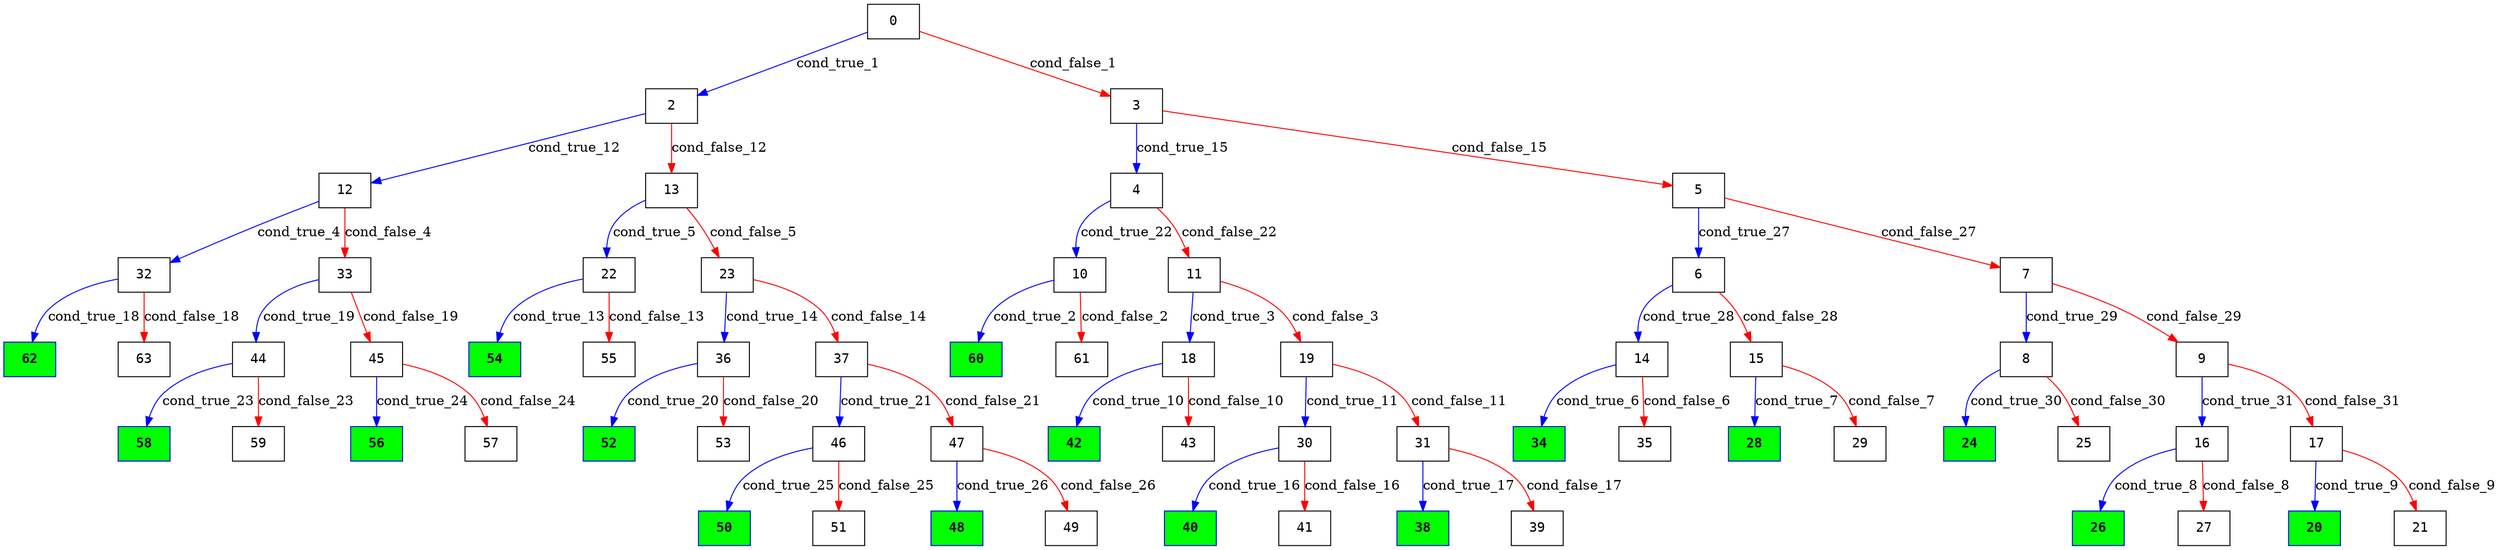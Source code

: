 digraph ExecutionTree {
	node [color=black fontname=Courier height=.5 shape=record]
	62 [color=blue, fillcolor=green, style=filled, fontcolor=black, fontname="Courier-Bold"]
	60 [color=blue, fillcolor=green, style=filled, fontcolor=black, fontname="Courier-Bold"]
	58 [color=blue, fillcolor=green, style=filled, fontcolor=black, fontname="Courier-Bold"]
	56 [color=blue, fillcolor=green, style=filled, fontcolor=black, fontname="Courier-Bold"]
	54 [color=blue, fillcolor=green, style=filled, fontcolor=black, fontname="Courier-Bold"]
	52 [color=blue, fillcolor=green, style=filled, fontcolor=black, fontname="Courier-Bold"]
	50 [color=blue, fillcolor=green, style=filled, fontcolor=black, fontname="Courier-Bold"]
	48 [color=blue, fillcolor=green, style=filled, fontcolor=black, fontname="Courier-Bold"]
	42 [color=blue, fillcolor=green, style=filled, fontcolor=black, fontname="Courier-Bold"]
	40 [color=blue, fillcolor=green, style=filled, fontcolor=black, fontname="Courier-Bold"]
	38 [color=blue, fillcolor=green, style=filled, fontcolor=black, fontname="Courier-Bold"]
	34 [color=blue, fillcolor=green, style=filled, fontcolor=black, fontname="Courier-Bold"]
	28 [color=blue, fillcolor=green, style=filled, fontcolor=black, fontname="Courier-Bold"]
	26 [color=blue, fillcolor=green, style=filled, fontcolor=black, fontname="Courier-Bold"]
	24 [color=blue, fillcolor=green, style=filled, fontcolor=black, fontname="Courier-Bold"]
	20 [color=blue, fillcolor=green, style=filled, fontcolor=black, fontname="Courier-Bold"]
	0 -> 2 [label=cond_true_1 color=blue]
	0 -> 3 [label=cond_false_1 color=red]
	2 -> 12 [label=cond_true_12 color=blue]
	2 -> 13 [label=cond_false_12 color=red]
	3 -> 4 [label=cond_true_15 color=blue]
	3 -> 5 [label=cond_false_15 color=red]
	10 -> 60 [label=cond_true_2 color=blue]
	10 -> 61 [label=cond_false_2 color=red]
	11 -> 18 [label=cond_true_3 color=blue]
	11 -> 19 [label=cond_false_3 color=red]
	18 -> 42 [label=cond_true_10 color=blue]
	18 -> 43 [label=cond_false_10 color=red]
	19 -> 30 [label=cond_true_11 color=blue]
	19 -> 31 [label=cond_false_11 color=red]
	12 -> 32 [label=cond_true_4 color=blue]
	12 -> 33 [label=cond_false_4 color=red]
	32 -> 62 [label=cond_true_18 color=blue]
	32 -> 63 [label=cond_false_18 color=red]
	33 -> 44 [label=cond_true_19 color=blue]
	33 -> 45 [label=cond_false_19 color=red]
	13 -> 22 [label=cond_true_5 color=blue]
	13 -> 23 [label=cond_false_5 color=red]
	22 -> 54 [label=cond_true_13 color=blue]
	22 -> 55 [label=cond_false_13 color=red]
	23 -> 36 [label=cond_true_14 color=blue]
	23 -> 37 [label=cond_false_14 color=red]
	14 -> 34 [label=cond_true_6 color=blue]
	14 -> 35 [label=cond_false_6 color=red]
	15 -> 28 [label=cond_true_7 color=blue]
	15 -> 29 [label=cond_false_7 color=red]
	16 -> 26 [label=cond_true_8 color=blue]
	16 -> 27 [label=cond_false_8 color=red]
	17 -> 20 [label=cond_true_9 color=blue]
	17 -> 21 [label=cond_false_9 color=red]
	30 -> 40 [label=cond_true_16 color=blue]
	30 -> 41 [label=cond_false_16 color=red]
	31 -> 38 [label=cond_true_17 color=blue]
	31 -> 39 [label=cond_false_17 color=red]
	36 -> 52 [label=cond_true_20 color=blue]
	36 -> 53 [label=cond_false_20 color=red]
	37 -> 46 [label=cond_true_21 color=blue]
	37 -> 47 [label=cond_false_21 color=red]
	4 -> 10 [label=cond_true_22 color=blue]
	4 -> 11 [label=cond_false_22 color=red]
	5 -> 6 [label=cond_true_27 color=blue]
	5 -> 7 [label=cond_false_27 color=red]
	44 -> 58 [label=cond_true_23 color=blue]
	44 -> 59 [label=cond_false_23 color=red]
	45 -> 56 [label=cond_true_24 color=blue]
	45 -> 57 [label=cond_false_24 color=red]
	46 -> 50 [label=cond_true_25 color=blue]
	46 -> 51 [label=cond_false_25 color=red]
	47 -> 48 [label=cond_true_26 color=blue]
	47 -> 49 [label=cond_false_26 color=red]
	6 -> 14 [label=cond_true_28 color=blue]
	6 -> 15 [label=cond_false_28 color=red]
	7 -> 8 [label=cond_true_29 color=blue]
	7 -> 9 [label=cond_false_29 color=red]
	8 -> 24 [label=cond_true_30 color=blue]
	8 -> 25 [label=cond_false_30 color=red]
	9 -> 16 [label=cond_true_31 color=blue]
	9 -> 17 [label=cond_false_31 color=red]
}
